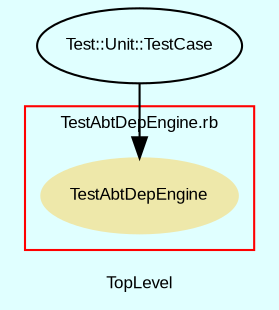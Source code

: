digraph TopLevel {
    compound = true
    bgcolor = lightcyan1
    fontname = Arial
    fontsize = 8
    label = "TopLevel"
    node [
        fontname = Arial,
        fontsize = 8,
        color = black
    ]

    subgraph cluster_10 {
        fontname = Arial
        color = red
        label = "TestAbtDepEngine.rb"
        TestAbtDepEngine [
            fontcolor = black,
            URL = "classes/TestAbtDepEngine.html",
            shape = ellipse,
            color = palegoldenrod,
            style = filled,
            label = "TestAbtDepEngine"
        ]

    }

    Test__Unit__TestCase [
        URL = "classes/Test/Unit/TestCase.html",
        label = "Test::Unit::TestCase"
    ]

    Test__Unit__TestCase -> TestAbtDepEngine [

    ]

}

